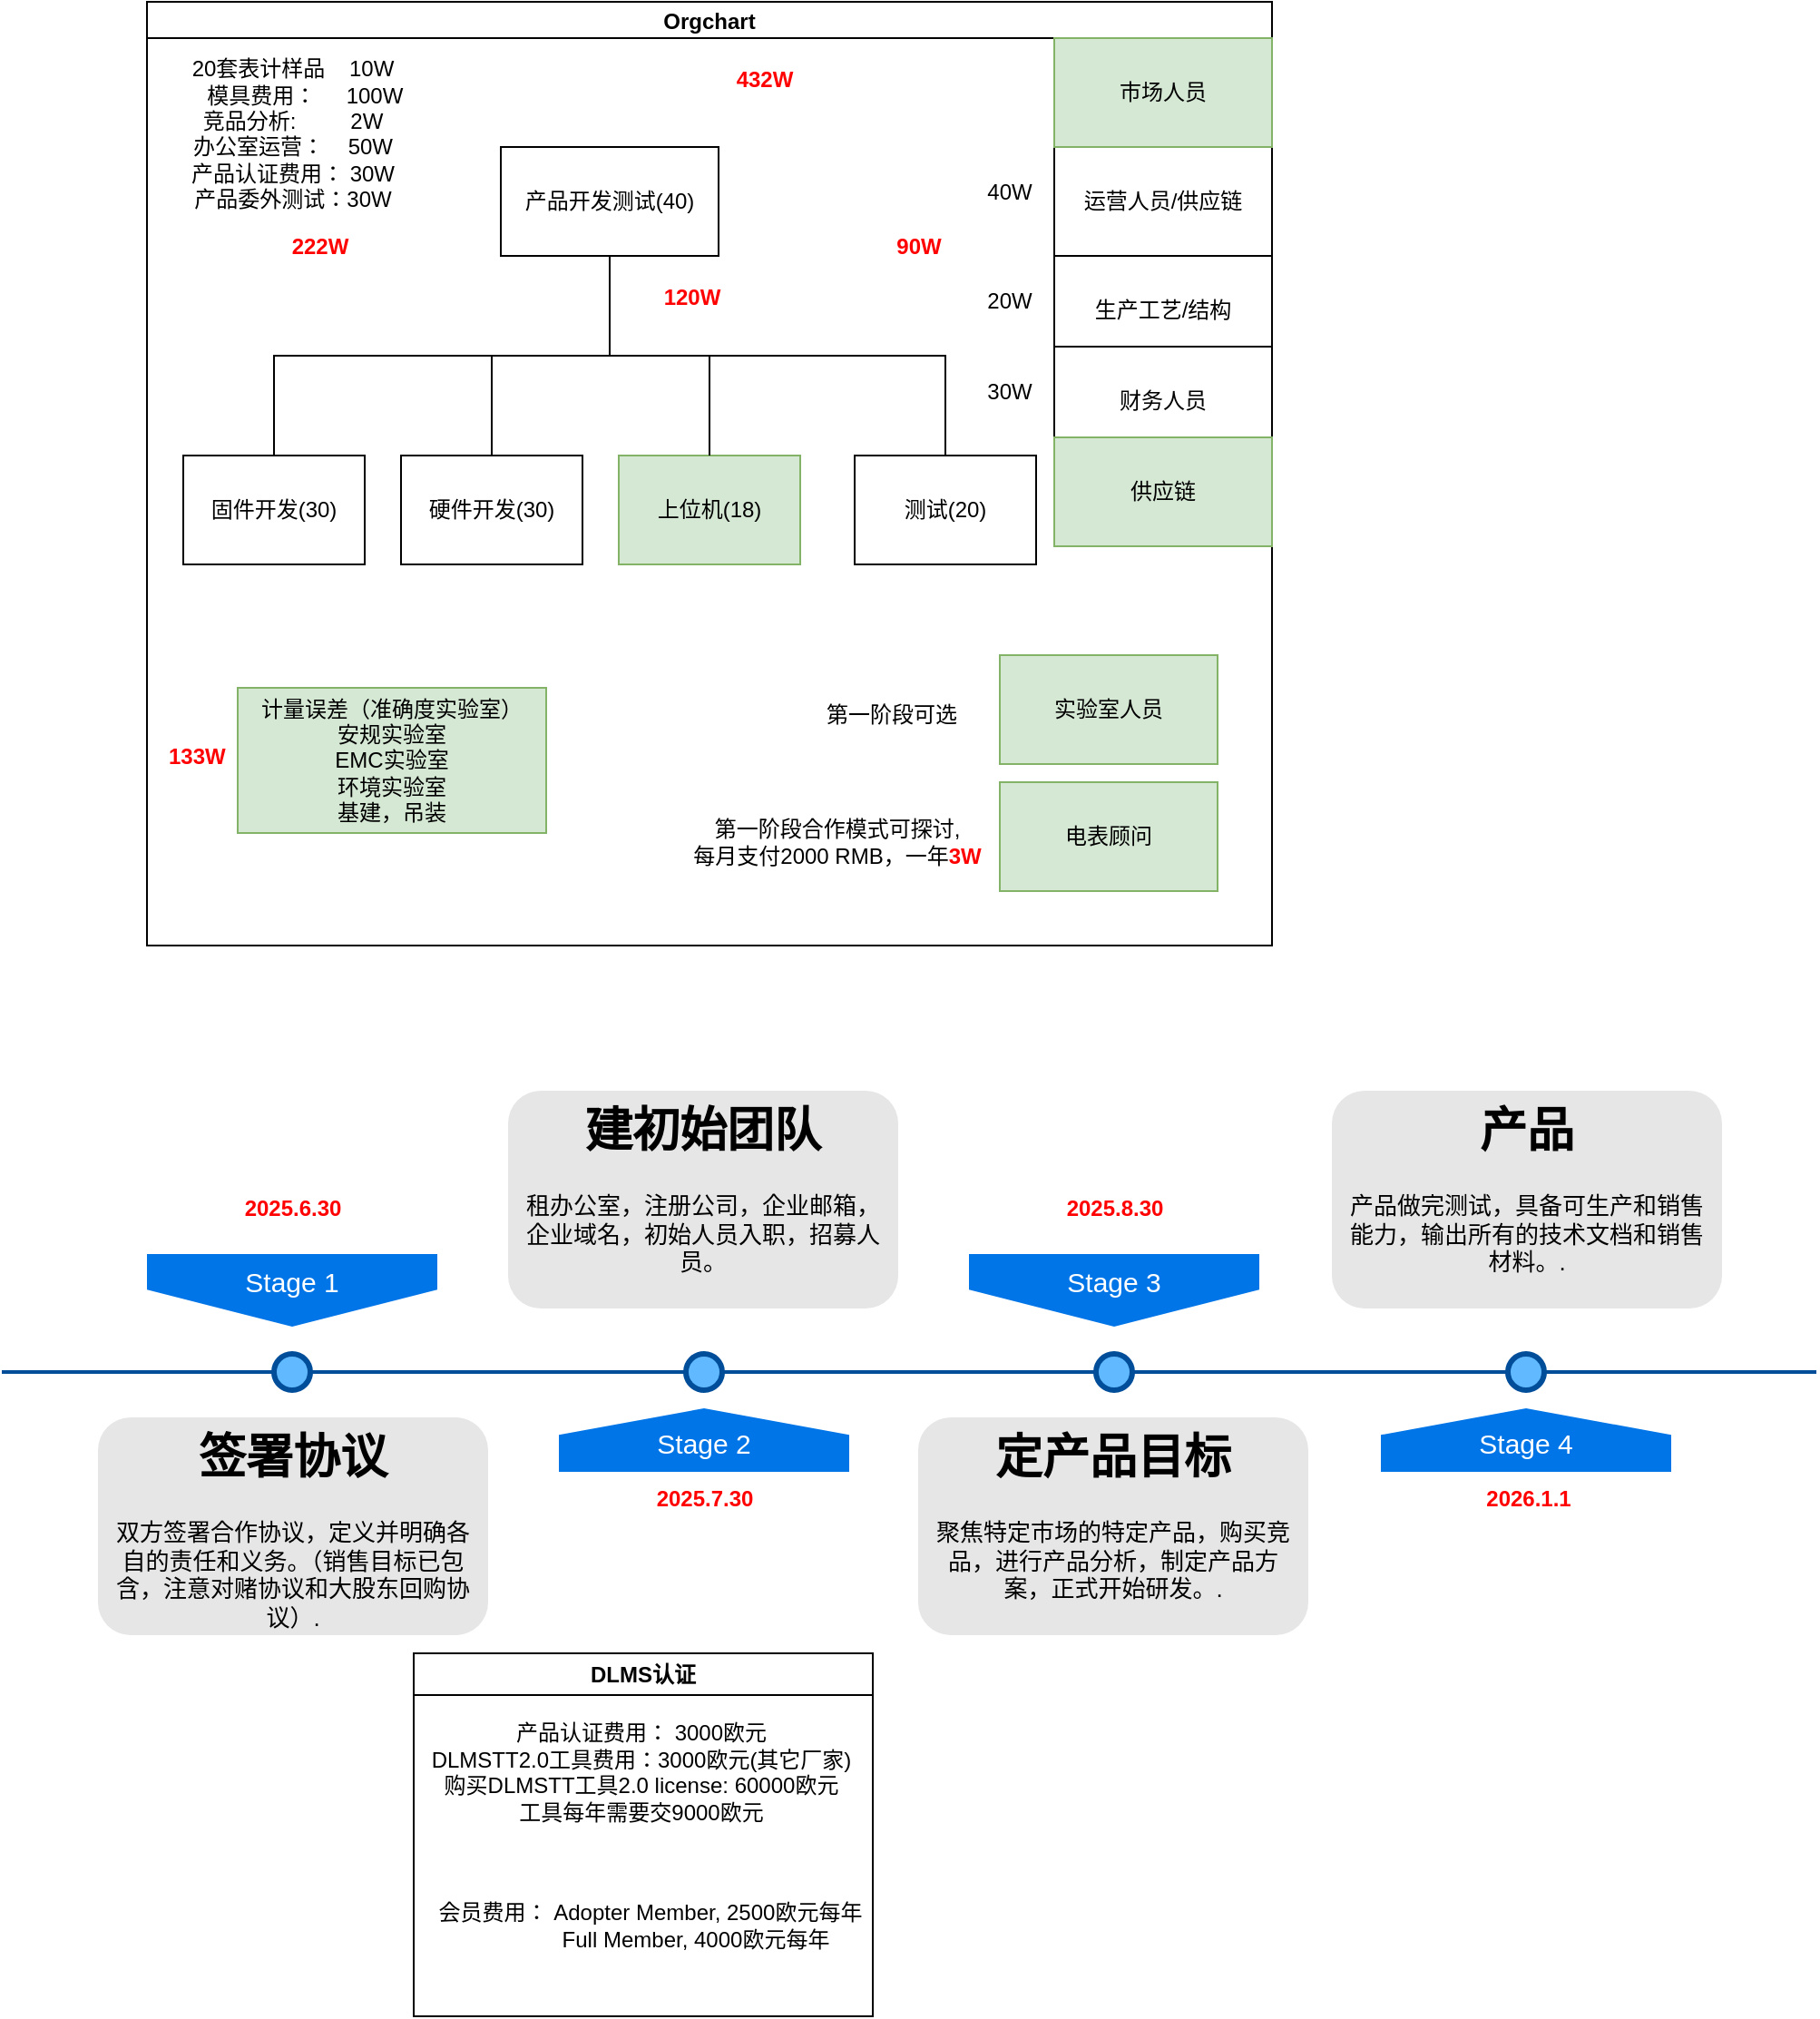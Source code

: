 <mxfile version="27.1.5">
  <diagram name="第 1 页" id="atoLTKYN6ja91Ou9wwb8">
    <mxGraphModel dx="1042" dy="535" grid="1" gridSize="10" guides="1" tooltips="1" connect="1" arrows="1" fold="1" page="1" pageScale="1" pageWidth="827" pageHeight="1169" math="0" shadow="0">
      <root>
        <mxCell id="0" />
        <mxCell id="1" parent="0" />
        <mxCell id="ze23tj0L3lsAWGdD1u4b-1" value="Orgchart" style="swimlane;startSize=20;horizontal=1;containerType=tree;newEdgeStyle={&quot;edgeStyle&quot;:&quot;elbowEdgeStyle&quot;,&quot;startArrow&quot;:&quot;none&quot;,&quot;endArrow&quot;:&quot;none&quot;};" parent="1" vertex="1">
          <mxGeometry x="90" y="40" width="620" height="520" as="geometry" />
        </mxCell>
        <mxCell id="zBCr5KkDJ-O4WMeaJdgD-40" value="" style="group;" parent="ze23tj0L3lsAWGdD1u4b-1" vertex="1" connectable="0">
          <mxGeometry x="10" y="378" width="210" height="80" as="geometry" />
        </mxCell>
        <mxCell id="zBCr5KkDJ-O4WMeaJdgD-27" value="&lt;div&gt;&lt;b&gt;&lt;font style=&quot;color: rgb(255, 0, 0);&quot;&gt;&lt;br&gt;&lt;/font&gt;&lt;/b&gt;&lt;/div&gt;&lt;div&gt;&lt;b&gt;&lt;font style=&quot;color: rgb(255, 0, 0);&quot;&gt;133W&lt;/font&gt;&lt;/b&gt;&lt;/div&gt;" style="text;html=1;align=left;verticalAlign=middle;resizable=0;points=[];autosize=1;strokeColor=none;fillColor=none;" parent="zBCr5KkDJ-O4WMeaJdgD-40" vertex="1">
          <mxGeometry y="10" width="50" height="40" as="geometry" />
        </mxCell>
        <mxCell id="zBCr5KkDJ-O4WMeaJdgD-39" value="&lt;div&gt;&lt;br&gt;&lt;/div&gt;&lt;div&gt;&lt;span style=&quot;background-color: transparent; color: light-dark(rgb(0, 0, 0), rgb(255, 255, 255));&quot;&gt;计量误差（准确度实验室）&lt;/span&gt;&lt;/div&gt;&lt;div&gt;安规实验室&lt;/div&gt;&lt;div&gt;EMC实验室&lt;/div&gt;&lt;div&gt;环境实验室&lt;/div&gt;&lt;div&gt;基建，吊装&lt;/div&gt;&lt;div&gt;&lt;br style=&quot;text-align: left; text-wrap-mode: nowrap;&quot;&gt;&lt;/div&gt;" style="whiteSpace=wrap;html=1;fillColor=#d5e8d4;strokeColor=#82b366;" parent="zBCr5KkDJ-O4WMeaJdgD-40" vertex="1">
          <mxGeometry x="40" width="170" height="80" as="geometry" />
        </mxCell>
        <mxCell id="zBCr5KkDJ-O4WMeaJdgD-41" value="" style="group" parent="ze23tj0L3lsAWGdD1u4b-1" vertex="1" connectable="0">
          <mxGeometry x="320" y="360" width="270" height="130" as="geometry" />
        </mxCell>
        <mxCell id="zBCr5KkDJ-O4WMeaJdgD-35" value="" style="group" parent="zBCr5KkDJ-O4WMeaJdgD-41" vertex="1" connectable="0">
          <mxGeometry x="150" width="120" height="130" as="geometry" />
        </mxCell>
        <mxCell id="zBCr5KkDJ-O4WMeaJdgD-31" value="实验室人员" style="whiteSpace=wrap;html=1;fillColor=#d5e8d4;strokeColor=#82b366;" parent="zBCr5KkDJ-O4WMeaJdgD-35" vertex="1">
          <mxGeometry width="120" height="60" as="geometry" />
        </mxCell>
        <mxCell id="zBCr5KkDJ-O4WMeaJdgD-34" value="电表顾问" style="whiteSpace=wrap;html=1;fillColor=#d5e8d4;strokeColor=#82b366;" parent="zBCr5KkDJ-O4WMeaJdgD-35" vertex="1">
          <mxGeometry y="70" width="120" height="60" as="geometry" />
        </mxCell>
        <mxCell id="zBCr5KkDJ-O4WMeaJdgD-36" value="第一阶段可选" style="text;html=1;align=center;verticalAlign=middle;resizable=0;points=[];autosize=1;strokeColor=none;fillColor=none;" parent="zBCr5KkDJ-O4WMeaJdgD-41" vertex="1">
          <mxGeometry x="40" y="18" width="100" height="30" as="geometry" />
        </mxCell>
        <mxCell id="zBCr5KkDJ-O4WMeaJdgD-37" value="第一阶段合作模式可探讨,&lt;div&gt;每月支付2000 RMB，一年&lt;font style=&quot;color: rgb(255, 0, 0);&quot;&gt;&lt;b&gt;3W&lt;/b&gt;&lt;/font&gt;&lt;/div&gt;" style="text;html=1;align=center;verticalAlign=middle;resizable=0;points=[];autosize=1;strokeColor=none;fillColor=none;" parent="zBCr5KkDJ-O4WMeaJdgD-41" vertex="1">
          <mxGeometry x="-30" y="83" width="180" height="40" as="geometry" />
        </mxCell>
        <mxCell id="zBCr5KkDJ-O4WMeaJdgD-42" value="" style="group" parent="ze23tj0L3lsAWGdD1u4b-1" vertex="1" connectable="0">
          <mxGeometry x="20" y="80" width="550" height="230" as="geometry" />
        </mxCell>
        <mxCell id="ze23tj0L3lsAWGdD1u4b-2" value="" style="edgeStyle=elbowEdgeStyle;elbow=vertical;sourcePerimeterSpacing=0;targetPerimeterSpacing=0;startArrow=none;endArrow=none;rounded=0;curved=0;" parent="zBCr5KkDJ-O4WMeaJdgD-42" source="ze23tj0L3lsAWGdD1u4b-4" target="ze23tj0L3lsAWGdD1u4b-5" edge="1">
          <mxGeometry relative="1" as="geometry" />
        </mxCell>
        <mxCell id="ze23tj0L3lsAWGdD1u4b-3" value="" style="edgeStyle=elbowEdgeStyle;elbow=vertical;sourcePerimeterSpacing=0;targetPerimeterSpacing=0;startArrow=none;endArrow=none;rounded=0;curved=0;" parent="zBCr5KkDJ-O4WMeaJdgD-42" source="ze23tj0L3lsAWGdD1u4b-4" target="ze23tj0L3lsAWGdD1u4b-6" edge="1">
          <mxGeometry relative="1" as="geometry" />
        </mxCell>
        <UserObject label="产品开发测试(40)" treeRoot="1" id="ze23tj0L3lsAWGdD1u4b-4">
          <mxCell style="whiteSpace=wrap;html=1;align=center;treeFolding=1;treeMoving=1;newEdgeStyle={&quot;edgeStyle&quot;:&quot;elbowEdgeStyle&quot;,&quot;startArrow&quot;:&quot;none&quot;,&quot;endArrow&quot;:&quot;none&quot;};" parent="zBCr5KkDJ-O4WMeaJdgD-42" vertex="1">
            <mxGeometry x="175" width="120" height="60" as="geometry" />
          </mxCell>
        </UserObject>
        <mxCell id="ze23tj0L3lsAWGdD1u4b-5" value="固件开发(30)" style="whiteSpace=wrap;html=1;align=center;verticalAlign=middle;treeFolding=1;treeMoving=1;newEdgeStyle={&quot;edgeStyle&quot;:&quot;elbowEdgeStyle&quot;,&quot;startArrow&quot;:&quot;none&quot;,&quot;endArrow&quot;:&quot;none&quot;};" parent="zBCr5KkDJ-O4WMeaJdgD-42" vertex="1" collapsed="1">
          <mxGeometry y="170" width="100" height="60" as="geometry" />
        </mxCell>
        <mxCell id="ze23tj0L3lsAWGdD1u4b-6" value="硬件开发(30)" style="whiteSpace=wrap;html=1;align=center;verticalAlign=middle;treeFolding=1;treeMoving=1;newEdgeStyle={&quot;edgeStyle&quot;:&quot;elbowEdgeStyle&quot;,&quot;startArrow&quot;:&quot;none&quot;,&quot;endArrow&quot;:&quot;none&quot;};" parent="zBCr5KkDJ-O4WMeaJdgD-42" vertex="1">
          <mxGeometry x="120" y="170" width="100" height="60" as="geometry" />
        </mxCell>
        <mxCell id="ze23tj0L3lsAWGdD1u4b-10" value="上位机(18)" style="whiteSpace=wrap;html=1;align=center;verticalAlign=middle;treeFolding=1;treeMoving=1;newEdgeStyle={&quot;edgeStyle&quot;:&quot;elbowEdgeStyle&quot;,&quot;startArrow&quot;:&quot;none&quot;,&quot;endArrow&quot;:&quot;none&quot;};fillColor=#d5e8d4;strokeColor=#82b366;" parent="zBCr5KkDJ-O4WMeaJdgD-42" vertex="1">
          <mxGeometry x="240" y="170" width="100" height="60" as="geometry" />
        </mxCell>
        <mxCell id="ze23tj0L3lsAWGdD1u4b-11" value="" style="edgeStyle=elbowEdgeStyle;elbow=vertical;sourcePerimeterSpacing=0;targetPerimeterSpacing=0;startArrow=none;endArrow=none;rounded=0;curved=0;" parent="zBCr5KkDJ-O4WMeaJdgD-42" source="ze23tj0L3lsAWGdD1u4b-4" target="ze23tj0L3lsAWGdD1u4b-10" edge="1">
          <mxGeometry relative="1" as="geometry">
            <mxPoint x="214" y="60" as="sourcePoint" />
            <mxPoint x="170" y="170" as="targetPoint" />
          </mxGeometry>
        </mxCell>
        <mxCell id="ze23tj0L3lsAWGdD1u4b-12" value="测试(20)" style="whiteSpace=wrap;html=1;align=center;verticalAlign=middle;treeFolding=1;treeMoving=1;newEdgeStyle={&quot;edgeStyle&quot;:&quot;elbowEdgeStyle&quot;,&quot;startArrow&quot;:&quot;none&quot;,&quot;endArrow&quot;:&quot;none&quot;};" parent="zBCr5KkDJ-O4WMeaJdgD-42" vertex="1" collapsed="1">
          <mxGeometry x="370" y="170" width="100" height="60" as="geometry" />
        </mxCell>
        <mxCell id="ze23tj0L3lsAWGdD1u4b-13" value="" style="edgeStyle=elbowEdgeStyle;elbow=vertical;sourcePerimeterSpacing=0;targetPerimeterSpacing=0;startArrow=none;endArrow=none;rounded=0;curved=0;" parent="zBCr5KkDJ-O4WMeaJdgD-42" source="ze23tj0L3lsAWGdD1u4b-4" target="ze23tj0L3lsAWGdD1u4b-12" edge="1">
          <mxGeometry relative="1" as="geometry">
            <mxPoint x="214" y="60" as="sourcePoint" />
            <mxPoint x="290" y="170" as="targetPoint" />
          </mxGeometry>
        </mxCell>
        <mxCell id="zBCr5KkDJ-O4WMeaJdgD-46" value="运营人员/供应链" style="whiteSpace=wrap;html=1;" parent="zBCr5KkDJ-O4WMeaJdgD-42" vertex="1">
          <mxGeometry x="480" width="120" height="60" as="geometry" />
        </mxCell>
        <mxCell id="zBCr5KkDJ-O4WMeaJdgD-57" value="40W" style="text;html=1;align=center;verticalAlign=middle;resizable=0;points=[];autosize=1;strokeColor=none;fillColor=none;" parent="zBCr5KkDJ-O4WMeaJdgD-42" vertex="1">
          <mxGeometry x="430" y="10" width="50" height="30" as="geometry" />
        </mxCell>
        <mxCell id="zBCr5KkDJ-O4WMeaJdgD-58" value="20W" style="text;html=1;align=center;verticalAlign=middle;resizable=0;points=[];autosize=1;strokeColor=none;fillColor=none;" parent="zBCr5KkDJ-O4WMeaJdgD-42" vertex="1">
          <mxGeometry x="430" y="70" width="50" height="30" as="geometry" />
        </mxCell>
        <mxCell id="NVIp36pszzyaolHd8WoN-10" value="30W" style="text;html=1;align=center;verticalAlign=middle;resizable=0;points=[];autosize=1;strokeColor=none;fillColor=none;" parent="zBCr5KkDJ-O4WMeaJdgD-42" vertex="1">
          <mxGeometry x="430" y="120" width="50" height="30" as="geometry" />
        </mxCell>
        <mxCell id="NVIp36pszzyaolHd8WoN-11" value="&lt;font style=&quot;color: rgb(255, 0, 0);&quot;&gt;&lt;b&gt;90W&lt;/b&gt;&lt;/font&gt;" style="text;html=1;align=center;verticalAlign=middle;resizable=0;points=[];autosize=1;strokeColor=none;fillColor=none;" parent="zBCr5KkDJ-O4WMeaJdgD-42" vertex="1">
          <mxGeometry x="380" y="40" width="50" height="30" as="geometry" />
        </mxCell>
        <mxCell id="zBCr5KkDJ-O4WMeaJdgD-44" value="市场人员" style="whiteSpace=wrap;html=1;fillColor=#d5e8d4;strokeColor=#82b366;" parent="ze23tj0L3lsAWGdD1u4b-1" vertex="1">
          <mxGeometry x="500" y="20" width="120" height="60" as="geometry" />
        </mxCell>
        <mxCell id="zBCr5KkDJ-O4WMeaJdgD-47" value="生产工艺/结构" style="whiteSpace=wrap;html=1;" parent="ze23tj0L3lsAWGdD1u4b-1" vertex="1">
          <mxGeometry x="500" y="140" width="120" height="60" as="geometry" />
        </mxCell>
        <mxCell id="NVIp36pszzyaolHd8WoN-1" value="20套表计样品&amp;nbsp; &amp;nbsp; 10W&lt;div&gt;&amp;nbsp; &amp;nbsp; 模具费用：&amp;nbsp; &amp;nbsp; &amp;nbsp;100W&lt;/div&gt;&lt;div&gt;&lt;span style=&quot;background-color: transparent; color: light-dark(rgb(0, 0, 0), rgb(255, 255, 255));&quot;&gt;竞品分析:&amp;nbsp; &amp;nbsp; &amp;nbsp; &amp;nbsp; &amp;nbsp;2W&lt;/span&gt;&lt;/div&gt;&lt;div&gt;办公室运营：&amp;nbsp; &amp;nbsp; 50W&lt;/div&gt;&lt;div&gt;产品认证费用： 30W&lt;/div&gt;&lt;div&gt;产品委外测试：30W&lt;/div&gt;&lt;div&gt;&lt;br&gt;&lt;/div&gt;" style="text;html=1;align=center;verticalAlign=middle;resizable=0;points=[];autosize=1;strokeColor=none;fillColor=none;" parent="ze23tj0L3lsAWGdD1u4b-1" vertex="1">
          <mxGeometry x="10" y="25" width="140" height="110" as="geometry" />
        </mxCell>
        <mxCell id="zBCr5KkDJ-O4WMeaJdgD-50" value="财务人员" style="whiteSpace=wrap;html=1;" parent="1" vertex="1">
          <mxGeometry x="590" y="230" width="120" height="60" as="geometry" />
        </mxCell>
        <mxCell id="zBCr5KkDJ-O4WMeaJdgD-51" value="供应链" style="whiteSpace=wrap;html=1;fillColor=#d5e8d4;strokeColor=#82b366;" parent="1" vertex="1">
          <mxGeometry x="590" y="280" width="120" height="60" as="geometry" />
        </mxCell>
        <mxCell id="NVIp36pszzyaolHd8WoN-2" value="&lt;b&gt;&lt;font style=&quot;color: rgb(255, 0, 0);&quot;&gt;432W&lt;/font&gt;&lt;/b&gt;" style="text;html=1;align=center;verticalAlign=middle;resizable=0;points=[];autosize=1;strokeColor=none;fillColor=none;" parent="1" vertex="1">
          <mxGeometry x="405" y="68" width="50" height="30" as="geometry" />
        </mxCell>
        <mxCell id="NVIp36pszzyaolHd8WoN-9" value="&lt;b&gt;&lt;font style=&quot;color: rgb(255, 0, 0);&quot;&gt;222W&lt;/font&gt;&lt;/b&gt;" style="text;html=1;align=center;verticalAlign=middle;resizable=0;points=[];autosize=1;strokeColor=none;fillColor=none;" parent="1" vertex="1">
          <mxGeometry x="160" y="160" width="50" height="30" as="geometry" />
        </mxCell>
        <mxCell id="NVIp36pszzyaolHd8WoN-12" value="&lt;font style=&quot;color: rgb(255, 0, 0);&quot;&gt;&lt;b&gt;120W&lt;/b&gt;&lt;/font&gt;" style="text;html=1;align=center;verticalAlign=middle;resizable=0;points=[];autosize=1;strokeColor=none;fillColor=none;" parent="1" vertex="1">
          <mxGeometry x="365" y="188" width="50" height="30" as="geometry" />
        </mxCell>
        <mxCell id="-p8jg17vCJRUrCgAk-5i-1" value="" style="line;strokeWidth=2;html=1;fillColor=none;fontSize=28;fontColor=#004D99;strokeColor=#004D99;" parent="1" vertex="1">
          <mxGeometry x="10" y="790" width="1000" height="10" as="geometry" />
        </mxCell>
        <mxCell id="-p8jg17vCJRUrCgAk-5i-2" value="Stage 1" style="shape=offPageConnector;whiteSpace=wrap;html=1;fillColor=#0075E8;fontSize=15;fontColor=#FFFFFF;size=0.509;verticalAlign=top;strokeColor=none;" parent="1" vertex="1">
          <mxGeometry x="90" y="730" width="160" height="40" as="geometry" />
        </mxCell>
        <mxCell id="-p8jg17vCJRUrCgAk-5i-3" value="&lt;span&gt;Stage 3&lt;/span&gt;" style="shape=offPageConnector;whiteSpace=wrap;html=1;fillColor=#0075E8;fontSize=15;fontColor=#FFFFFF;size=0.509;verticalAlign=top;strokeColor=none;" parent="1" vertex="1">
          <mxGeometry x="543" y="730" width="160" height="40" as="geometry" />
        </mxCell>
        <mxCell id="-p8jg17vCJRUrCgAk-5i-4" value="&lt;span&gt;Stage 2&lt;/span&gt;" style="shape=offPageConnector;whiteSpace=wrap;html=1;fillColor=#0075E8;fontSize=15;fontColor=#FFFFFF;size=0.418;flipV=1;verticalAlign=bottom;strokeColor=none;spacingBottom=4;" parent="1" vertex="1">
          <mxGeometry x="317" y="815" width="160" height="35" as="geometry" />
        </mxCell>
        <mxCell id="-p8jg17vCJRUrCgAk-5i-5" value="&lt;span&gt;Stage 4&lt;/span&gt;" style="shape=offPageConnector;whiteSpace=wrap;html=1;fillColor=#0075E8;fontSize=15;fontColor=#FFFFFF;size=0.418;flipV=1;verticalAlign=bottom;strokeColor=none;spacingBottom=4;" parent="1" vertex="1">
          <mxGeometry x="770" y="815" width="160" height="35" as="geometry" />
        </mxCell>
        <mxCell id="-p8jg17vCJRUrCgAk-5i-6" value="" style="ellipse;whiteSpace=wrap;html=1;fillColor=#61BAFF;fontSize=28;fontColor=#004D99;strokeWidth=3;strokeColor=#004D99;" parent="1" vertex="1">
          <mxGeometry x="160" y="785" width="20" height="20" as="geometry" />
        </mxCell>
        <mxCell id="-p8jg17vCJRUrCgAk-5i-7" value="" style="ellipse;whiteSpace=wrap;html=1;fillColor=#61BAFF;fontSize=28;fontColor=#004D99;strokeWidth=3;strokeColor=#004D99;" parent="1" vertex="1">
          <mxGeometry x="387" y="785" width="20" height="20" as="geometry" />
        </mxCell>
        <mxCell id="-p8jg17vCJRUrCgAk-5i-8" value="" style="ellipse;whiteSpace=wrap;html=1;fillColor=#61BAFF;fontSize=28;fontColor=#004D99;strokeWidth=3;strokeColor=#004D99;" parent="1" vertex="1">
          <mxGeometry x="613" y="785" width="20" height="20" as="geometry" />
        </mxCell>
        <mxCell id="-p8jg17vCJRUrCgAk-5i-9" value="" style="ellipse;whiteSpace=wrap;html=1;fillColor=#61BAFF;fontSize=28;fontColor=#004D99;strokeWidth=3;strokeColor=#004D99;" parent="1" vertex="1">
          <mxGeometry x="840" y="785" width="20" height="20" as="geometry" />
        </mxCell>
        <mxCell id="-p8jg17vCJRUrCgAk-5i-10" value="&lt;h1&gt;签署协议&lt;/h1&gt;&lt;p&gt;双方签署合作协议，定义并明确各自的责任和义务。（销售目标已包含，注意对赌协议和大股东回购协议）.&lt;/p&gt;" style="text;html=1;spacing=5;spacingTop=-20;whiteSpace=wrap;overflow=hidden;strokeColor=none;strokeWidth=3;fillColor=#E6E6E6;fontSize=13;fontColor=#000000;align=center;rounded=1;" parent="1" vertex="1">
          <mxGeometry x="63" y="820" width="215" height="120" as="geometry" />
        </mxCell>
        <mxCell id="-p8jg17vCJRUrCgAk-5i-11" value="&lt;h1&gt;建初始团队&lt;/h1&gt;&lt;p&gt;租办公室，注册公司，企业邮箱，企业域名，初始人员入职，招募人员。&lt;/p&gt;" style="text;html=1;spacing=5;spacingTop=-20;whiteSpace=wrap;overflow=hidden;strokeColor=none;strokeWidth=3;fillColor=#E6E6E6;fontSize=13;fontColor=#000000;align=center;rounded=1;" parent="1" vertex="1">
          <mxGeometry x="289" y="640" width="215" height="120" as="geometry" />
        </mxCell>
        <mxCell id="-p8jg17vCJRUrCgAk-5i-12" value="&lt;h1&gt;定产品目标&lt;/h1&gt;&lt;p&gt;聚焦特定市场的特定产品，购买竞品，进行产品分析，制定产品方案，正式开始研发。.&lt;/p&gt;" style="text;html=1;spacing=5;spacingTop=-20;whiteSpace=wrap;overflow=hidden;strokeColor=none;strokeWidth=3;fillColor=#E6E6E6;fontSize=13;fontColor=#000000;align=center;rounded=1;" parent="1" vertex="1">
          <mxGeometry x="515" y="820" width="215" height="120" as="geometry" />
        </mxCell>
        <mxCell id="-p8jg17vCJRUrCgAk-5i-13" value="&lt;h1&gt;产品&lt;/h1&gt;&lt;p&gt;产品做完测试，具备可生产和销售能力，输出所有的技术文档和销售材料。.&lt;/p&gt;" style="text;html=1;spacing=5;spacingTop=-20;whiteSpace=wrap;overflow=hidden;strokeColor=none;strokeWidth=3;fillColor=#E6E6E6;fontSize=13;fontColor=#000000;align=center;rounded=1;" parent="1" vertex="1">
          <mxGeometry x="743" y="640" width="215" height="120" as="geometry" />
        </mxCell>
        <mxCell id="-p8jg17vCJRUrCgAk-5i-14" value="&lt;font style=&quot;color: rgb(255, 0, 0);&quot;&gt;&lt;b&gt;2025.6.30&lt;/b&gt;&lt;/font&gt;" style="text;html=1;align=center;verticalAlign=middle;resizable=0;points=[];autosize=1;strokeColor=none;fillColor=none;" parent="1" vertex="1">
          <mxGeometry x="130" y="690" width="80" height="30" as="geometry" />
        </mxCell>
        <mxCell id="-p8jg17vCJRUrCgAk-5i-15" value="&lt;b&gt;&lt;font style=&quot;color: rgb(255, 0, 0);&quot;&gt;2025.7.30&lt;/font&gt;&lt;/b&gt;" style="text;html=1;align=center;verticalAlign=middle;resizable=0;points=[];autosize=1;strokeColor=none;fillColor=none;" parent="1" vertex="1">
          <mxGeometry x="356.5" y="850" width="80" height="30" as="geometry" />
        </mxCell>
        <mxCell id="-p8jg17vCJRUrCgAk-5i-16" value="&lt;font style=&quot;color: rgb(255, 0, 0);&quot;&gt;&lt;b&gt;2025.8.30&lt;/b&gt;&lt;/font&gt;" style="text;html=1;align=center;verticalAlign=middle;resizable=0;points=[];autosize=1;strokeColor=none;fillColor=none;" parent="1" vertex="1">
          <mxGeometry x="582.5" y="690" width="80" height="30" as="geometry" />
        </mxCell>
        <mxCell id="-p8jg17vCJRUrCgAk-5i-17" value="&lt;font style=&quot;color: rgb(255, 0, 0);&quot;&gt;&lt;b&gt;2026.1.1&lt;/b&gt;&lt;/font&gt;" style="text;html=1;align=center;verticalAlign=middle;resizable=0;points=[];autosize=1;strokeColor=none;fillColor=none;" parent="1" vertex="1">
          <mxGeometry x="815.5" y="850" width="70" height="30" as="geometry" />
        </mxCell>
        <mxCell id="uxqLoSJ2juYxk0nRJcqq-1" value="DLMS认证" style="swimlane;whiteSpace=wrap;html=1;" vertex="1" parent="1">
          <mxGeometry x="237" y="950" width="253" height="200" as="geometry" />
        </mxCell>
        <mxCell id="uxqLoSJ2juYxk0nRJcqq-2" value="产品认证费用： 3000欧元&lt;div&gt;DLMSTT2.0工具费用：3000欧元(其它厂家)&lt;/div&gt;&lt;div&gt;购买DLMSTT工具2.0 license: 60000欧元&lt;/div&gt;&lt;div&gt;工具每年需要交9000欧元&lt;/div&gt;&lt;div&gt;&lt;br&gt;&lt;/div&gt;&lt;div&gt;&lt;br&gt;&lt;/div&gt;" style="text;html=1;align=center;verticalAlign=middle;resizable=0;points=[];autosize=1;strokeColor=none;fillColor=none;" vertex="1" parent="uxqLoSJ2juYxk0nRJcqq-1">
          <mxGeometry y="30" width="250" height="100" as="geometry" />
        </mxCell>
        <mxCell id="uxqLoSJ2juYxk0nRJcqq-3" value="会员费用： Adopter Member, 2500欧元每年&lt;div&gt;&amp;nbsp; &amp;nbsp; &amp;nbsp; &amp;nbsp; &amp;nbsp; &amp;nbsp; &amp;nbsp; &amp;nbsp;Full Member, 4000欧元每年&lt;/div&gt;" style="text;html=1;align=center;verticalAlign=middle;resizable=0;points=[];autosize=1;strokeColor=none;fillColor=none;" vertex="1" parent="uxqLoSJ2juYxk0nRJcqq-1">
          <mxGeometry y="130" width="260" height="40" as="geometry" />
        </mxCell>
      </root>
    </mxGraphModel>
  </diagram>
</mxfile>
